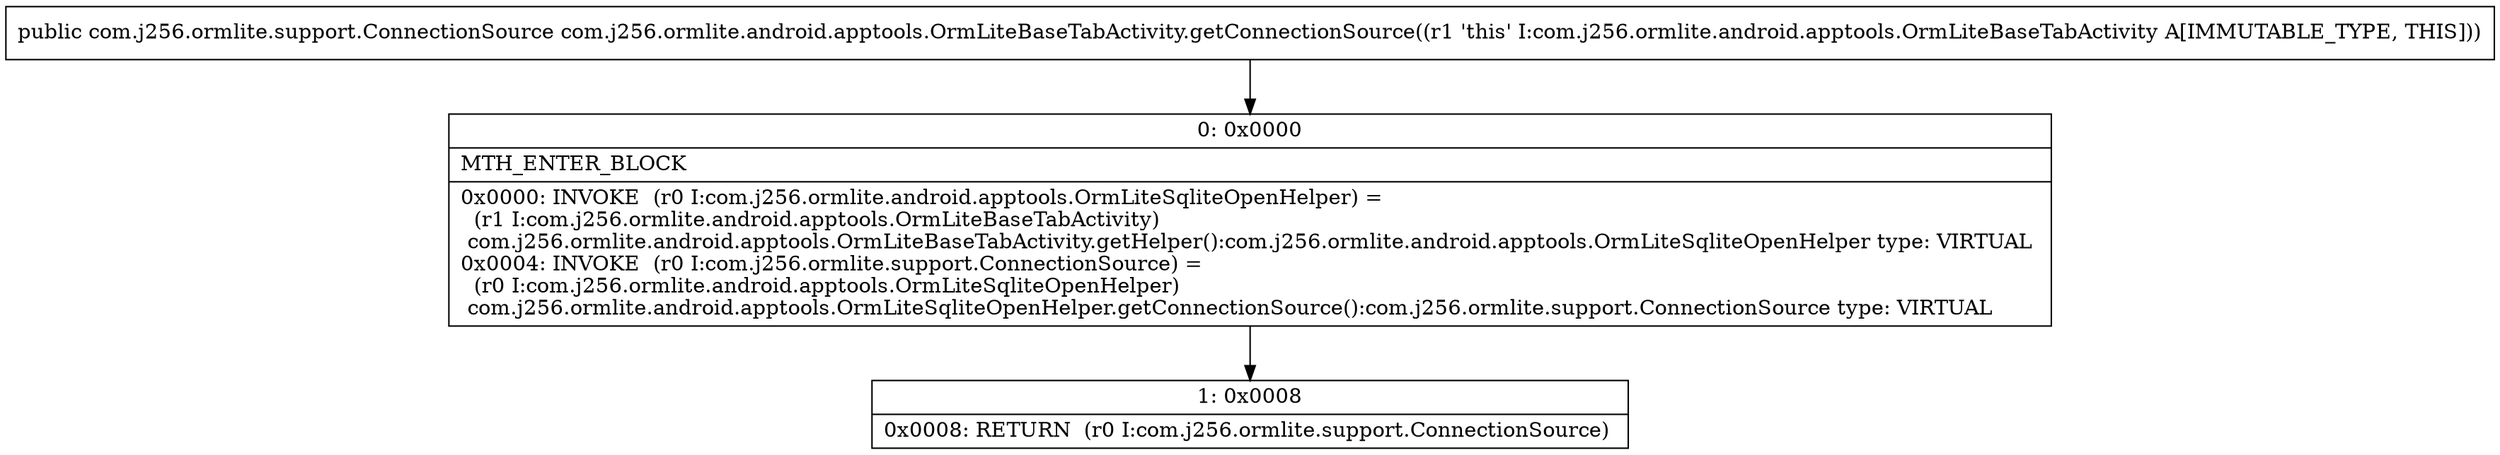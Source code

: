 digraph "CFG forcom.j256.ormlite.android.apptools.OrmLiteBaseTabActivity.getConnectionSource()Lcom\/j256\/ormlite\/support\/ConnectionSource;" {
Node_0 [shape=record,label="{0\:\ 0x0000|MTH_ENTER_BLOCK\l|0x0000: INVOKE  (r0 I:com.j256.ormlite.android.apptools.OrmLiteSqliteOpenHelper) = \l  (r1 I:com.j256.ormlite.android.apptools.OrmLiteBaseTabActivity)\l com.j256.ormlite.android.apptools.OrmLiteBaseTabActivity.getHelper():com.j256.ormlite.android.apptools.OrmLiteSqliteOpenHelper type: VIRTUAL \l0x0004: INVOKE  (r0 I:com.j256.ormlite.support.ConnectionSource) = \l  (r0 I:com.j256.ormlite.android.apptools.OrmLiteSqliteOpenHelper)\l com.j256.ormlite.android.apptools.OrmLiteSqliteOpenHelper.getConnectionSource():com.j256.ormlite.support.ConnectionSource type: VIRTUAL \l}"];
Node_1 [shape=record,label="{1\:\ 0x0008|0x0008: RETURN  (r0 I:com.j256.ormlite.support.ConnectionSource) \l}"];
MethodNode[shape=record,label="{public com.j256.ormlite.support.ConnectionSource com.j256.ormlite.android.apptools.OrmLiteBaseTabActivity.getConnectionSource((r1 'this' I:com.j256.ormlite.android.apptools.OrmLiteBaseTabActivity A[IMMUTABLE_TYPE, THIS])) }"];
MethodNode -> Node_0;
Node_0 -> Node_1;
}

